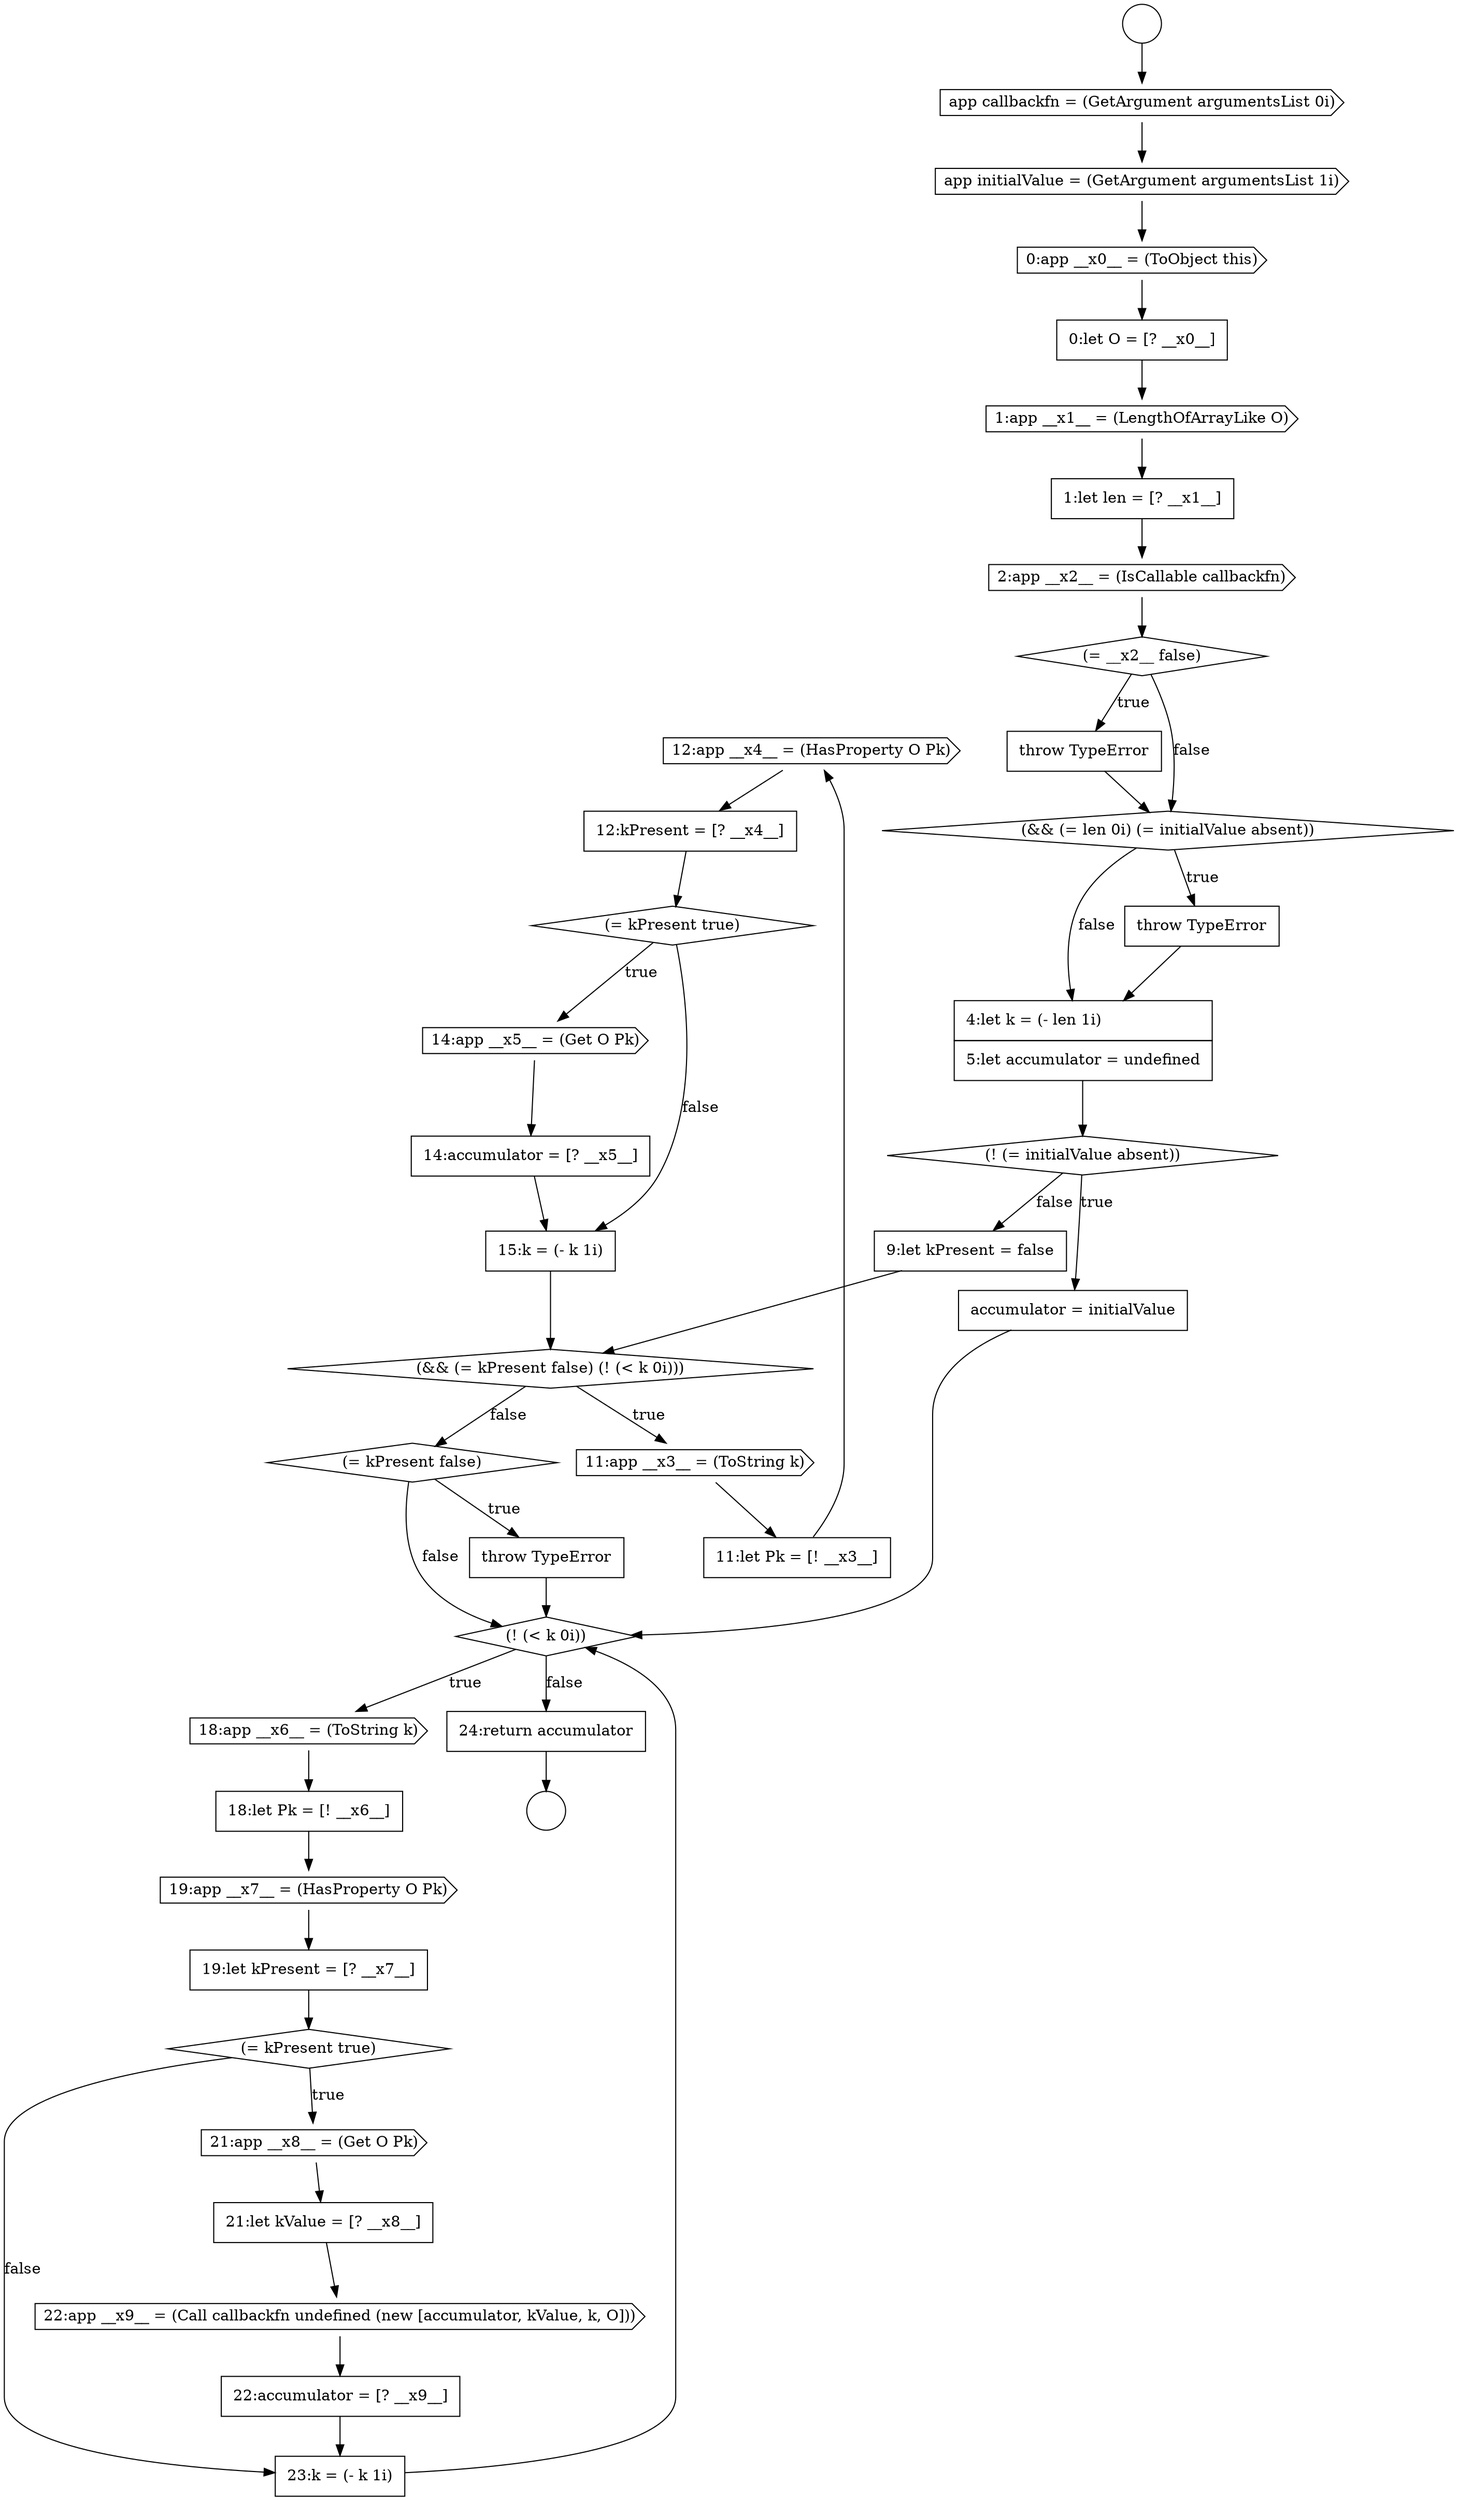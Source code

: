 digraph {
  node15954 [shape=cds, label=<<font color="black">12:app __x4__ = (HasProperty O Pk)</font>> color="black" fillcolor="white" style=filled]
  node15939 [shape=none, margin=0, label=<<font color="black">
    <table border="0" cellborder="1" cellspacing="0" cellpadding="10">
      <tr><td align="left">0:let O = [? __x0__]</td></tr>
    </table>
  </font>> color="black" fillcolor="white" style=filled]
  node15958 [shape=none, margin=0, label=<<font color="black">
    <table border="0" cellborder="1" cellspacing="0" cellpadding="10">
      <tr><td align="left">14:accumulator = [? __x5__]</td></tr>
    </table>
  </font>> color="black" fillcolor="white" style=filled]
  node15947 [shape=none, margin=0, label=<<font color="black">
    <table border="0" cellborder="1" cellspacing="0" cellpadding="10">
      <tr><td align="left">4:let k = (- len 1i)</td></tr>
      <tr><td align="left">5:let accumulator = undefined</td></tr>
    </table>
  </font>> color="black" fillcolor="white" style=filled]
  node15940 [shape=cds, label=<<font color="black">1:app __x1__ = (LengthOfArrayLike O)</font>> color="black" fillcolor="white" style=filled]
  node15955 [shape=none, margin=0, label=<<font color="black">
    <table border="0" cellborder="1" cellspacing="0" cellpadding="10">
      <tr><td align="left">12:kPresent = [? __x4__]</td></tr>
    </table>
  </font>> color="black" fillcolor="white" style=filled]
  node15951 [shape=diamond, label=<<font color="black">(&amp;&amp; (= kPresent false) (! (&lt; k 0i)))</font>> color="black" fillcolor="white" style=filled]
  node15960 [shape=diamond, label=<<font color="black">(= kPresent false)</font>> color="black" fillcolor="white" style=filled]
  node15956 [shape=diamond, label=<<font color="black">(= kPresent true)</font>> color="black" fillcolor="white" style=filled]
  node15957 [shape=cds, label=<<font color="black">14:app __x5__ = (Get O Pk)</font>> color="black" fillcolor="white" style=filled]
  node15964 [shape=none, margin=0, label=<<font color="black">
    <table border="0" cellborder="1" cellspacing="0" cellpadding="10">
      <tr><td align="left">18:let Pk = [! __x6__]</td></tr>
    </table>
  </font>> color="black" fillcolor="white" style=filled]
  node15953 [shape=none, margin=0, label=<<font color="black">
    <table border="0" cellborder="1" cellspacing="0" cellpadding="10">
      <tr><td align="left">11:let Pk = [! __x3__]</td></tr>
    </table>
  </font>> color="black" fillcolor="white" style=filled]
  node15970 [shape=cds, label=<<font color="black">22:app __x9__ = (Call callbackfn undefined (new [accumulator, kValue, k, O]))</font>> color="black" fillcolor="white" style=filled]
  node15942 [shape=cds, label=<<font color="black">2:app __x2__ = (IsCallable callbackfn)</font>> color="black" fillcolor="white" style=filled]
  node15948 [shape=diamond, label=<<font color="black">(! (= initialValue absent))</font>> color="black" fillcolor="white" style=filled]
  node15963 [shape=cds, label=<<font color="black">18:app __x6__ = (ToString k)</font>> color="black" fillcolor="white" style=filled]
  node15971 [shape=none, margin=0, label=<<font color="black">
    <table border="0" cellborder="1" cellspacing="0" cellpadding="10">
      <tr><td align="left">22:accumulator = [? __x9__]</td></tr>
    </table>
  </font>> color="black" fillcolor="white" style=filled]
  node15943 [shape=diamond, label=<<font color="black">(= __x2__ false)</font>> color="black" fillcolor="white" style=filled]
  node15967 [shape=diamond, label=<<font color="black">(= kPresent true)</font>> color="black" fillcolor="white" style=filled]
  node15952 [shape=cds, label=<<font color="black">11:app __x3__ = (ToString k)</font>> color="black" fillcolor="white" style=filled]
  node15962 [shape=diamond, label=<<font color="black">(! (&lt; k 0i))</font>> color="black" fillcolor="white" style=filled]
  node15935 [shape=circle label=" " color="black" fillcolor="white" style=filled]
  node15944 [shape=none, margin=0, label=<<font color="black">
    <table border="0" cellborder="1" cellspacing="0" cellpadding="10">
      <tr><td align="left">throw TypeError</td></tr>
    </table>
  </font>> color="black" fillcolor="white" style=filled]
  node15959 [shape=none, margin=0, label=<<font color="black">
    <table border="0" cellborder="1" cellspacing="0" cellpadding="10">
      <tr><td align="left">15:k = (- k 1i)</td></tr>
    </table>
  </font>> color="black" fillcolor="white" style=filled]
  node15972 [shape=none, margin=0, label=<<font color="black">
    <table border="0" cellborder="1" cellspacing="0" cellpadding="10">
      <tr><td align="left">23:k = (- k 1i)</td></tr>
    </table>
  </font>> color="black" fillcolor="white" style=filled]
  node15934 [shape=circle label=" " color="black" fillcolor="white" style=filled]
  node15946 [shape=none, margin=0, label=<<font color="black">
    <table border="0" cellborder="1" cellspacing="0" cellpadding="10">
      <tr><td align="left">throw TypeError</td></tr>
    </table>
  </font>> color="black" fillcolor="white" style=filled]
  node15936 [shape=cds, label=<<font color="black">app callbackfn = (GetArgument argumentsList 0i)</font>> color="black" fillcolor="white" style=filled]
  node15941 [shape=none, margin=0, label=<<font color="black">
    <table border="0" cellborder="1" cellspacing="0" cellpadding="10">
      <tr><td align="left">1:let len = [? __x1__]</td></tr>
    </table>
  </font>> color="black" fillcolor="white" style=filled]
  node15961 [shape=none, margin=0, label=<<font color="black">
    <table border="0" cellborder="1" cellspacing="0" cellpadding="10">
      <tr><td align="left">throw TypeError</td></tr>
    </table>
  </font>> color="black" fillcolor="white" style=filled]
  node15968 [shape=cds, label=<<font color="black">21:app __x8__ = (Get O Pk)</font>> color="black" fillcolor="white" style=filled]
  node15966 [shape=none, margin=0, label=<<font color="black">
    <table border="0" cellborder="1" cellspacing="0" cellpadding="10">
      <tr><td align="left">19:let kPresent = [? __x7__]</td></tr>
    </table>
  </font>> color="black" fillcolor="white" style=filled]
  node15965 [shape=cds, label=<<font color="black">19:app __x7__ = (HasProperty O Pk)</font>> color="black" fillcolor="white" style=filled]
  node15973 [shape=none, margin=0, label=<<font color="black">
    <table border="0" cellborder="1" cellspacing="0" cellpadding="10">
      <tr><td align="left">24:return accumulator</td></tr>
    </table>
  </font>> color="black" fillcolor="white" style=filled]
  node15937 [shape=cds, label=<<font color="black">app initialValue = (GetArgument argumentsList 1i)</font>> color="black" fillcolor="white" style=filled]
  node15969 [shape=none, margin=0, label=<<font color="black">
    <table border="0" cellborder="1" cellspacing="0" cellpadding="10">
      <tr><td align="left">21:let kValue = [? __x8__]</td></tr>
    </table>
  </font>> color="black" fillcolor="white" style=filled]
  node15950 [shape=none, margin=0, label=<<font color="black">
    <table border="0" cellborder="1" cellspacing="0" cellpadding="10">
      <tr><td align="left">9:let kPresent = false</td></tr>
    </table>
  </font>> color="black" fillcolor="white" style=filled]
  node15945 [shape=diamond, label=<<font color="black">(&amp;&amp; (= len 0i) (= initialValue absent))</font>> color="black" fillcolor="white" style=filled]
  node15938 [shape=cds, label=<<font color="black">0:app __x0__ = (ToObject this)</font>> color="black" fillcolor="white" style=filled]
  node15949 [shape=none, margin=0, label=<<font color="black">
    <table border="0" cellborder="1" cellspacing="0" cellpadding="10">
      <tr><td align="left">accumulator = initialValue</td></tr>
    </table>
  </font>> color="black" fillcolor="white" style=filled]
  node15972 -> node15962 [ color="black"]
  node15966 -> node15967 [ color="black"]
  node15967 -> node15968 [label=<<font color="black">true</font>> color="black"]
  node15967 -> node15972 [label=<<font color="black">false</font>> color="black"]
  node15960 -> node15961 [label=<<font color="black">true</font>> color="black"]
  node15960 -> node15962 [label=<<font color="black">false</font>> color="black"]
  node15947 -> node15948 [ color="black"]
  node15953 -> node15954 [ color="black"]
  node15950 -> node15951 [ color="black"]
  node15963 -> node15964 [ color="black"]
  node15940 -> node15941 [ color="black"]
  node15945 -> node15946 [label=<<font color="black">true</font>> color="black"]
  node15945 -> node15947 [label=<<font color="black">false</font>> color="black"]
  node15968 -> node15969 [ color="black"]
  node15958 -> node15959 [ color="black"]
  node15964 -> node15965 [ color="black"]
  node15955 -> node15956 [ color="black"]
  node15959 -> node15951 [ color="black"]
  node15938 -> node15939 [ color="black"]
  node15954 -> node15955 [ color="black"]
  node15949 -> node15962 [ color="black"]
  node15951 -> node15952 [label=<<font color="black">true</font>> color="black"]
  node15951 -> node15960 [label=<<font color="black">false</font>> color="black"]
  node15971 -> node15972 [ color="black"]
  node15970 -> node15971 [ color="black"]
  node15956 -> node15957 [label=<<font color="black">true</font>> color="black"]
  node15956 -> node15959 [label=<<font color="black">false</font>> color="black"]
  node15937 -> node15938 [ color="black"]
  node15962 -> node15963 [label=<<font color="black">true</font>> color="black"]
  node15962 -> node15973 [label=<<font color="black">false</font>> color="black"]
  node15941 -> node15942 [ color="black"]
  node15943 -> node15944 [label=<<font color="black">true</font>> color="black"]
  node15943 -> node15945 [label=<<font color="black">false</font>> color="black"]
  node15952 -> node15953 [ color="black"]
  node15948 -> node15949 [label=<<font color="black">true</font>> color="black"]
  node15948 -> node15950 [label=<<font color="black">false</font>> color="black"]
  node15973 -> node15935 [ color="black"]
  node15936 -> node15937 [ color="black"]
  node15944 -> node15945 [ color="black"]
  node15946 -> node15947 [ color="black"]
  node15965 -> node15966 [ color="black"]
  node15939 -> node15940 [ color="black"]
  node15969 -> node15970 [ color="black"]
  node15934 -> node15936 [ color="black"]
  node15957 -> node15958 [ color="black"]
  node15961 -> node15962 [ color="black"]
  node15942 -> node15943 [ color="black"]
}
